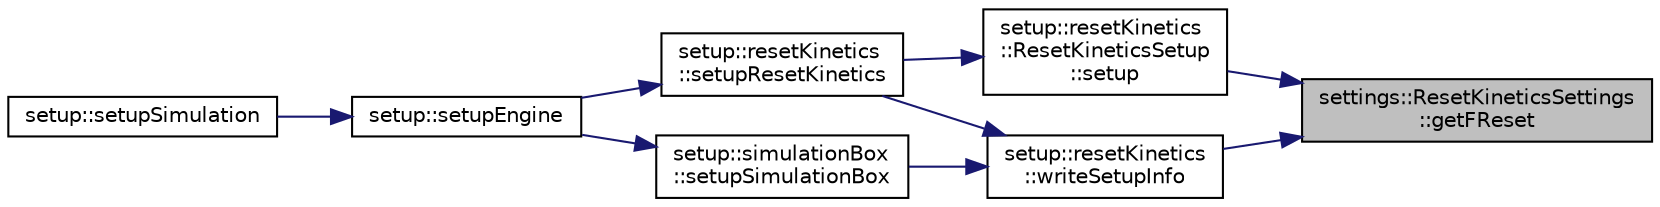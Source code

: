 digraph "settings::ResetKineticsSettings::getFReset"
{
 // LATEX_PDF_SIZE
  edge [fontname="Helvetica",fontsize="10",labelfontname="Helvetica",labelfontsize="10"];
  node [fontname="Helvetica",fontsize="10",shape=record];
  rankdir="RL";
  Node1 [label="settings::ResetKineticsSettings\l::getFReset",height=0.2,width=0.4,color="black", fillcolor="grey75", style="filled", fontcolor="black",tooltip=" "];
  Node1 -> Node2 [dir="back",color="midnightblue",fontsize="10",style="solid",fontname="Helvetica"];
  Node2 [label="setup::resetKinetics\l::ResetKineticsSetup\l::setup",height=0.2,width=0.4,color="black", fillcolor="white", style="filled",URL="$classsetup_1_1resetKinetics_1_1ResetKineticsSetup.html#a3bb562a70f4fef68374a6c51a79f74fc",tooltip="setup nscale, fscale, nreset, freset"];
  Node2 -> Node3 [dir="back",color="midnightblue",fontsize="10",style="solid",fontname="Helvetica"];
  Node3 [label="setup::resetKinetics\l::setupResetKinetics",height=0.2,width=0.4,color="black", fillcolor="white", style="filled",URL="$namespacesetup_1_1resetKinetics.html#a4e37ce7b1a0c895f78daf6d344aa6175",tooltip="constructs a new Reset Kinetics Setup:: Reset Kinetics Setup object and calls setup"];
  Node3 -> Node4 [dir="back",color="midnightblue",fontsize="10",style="solid",fontname="Helvetica"];
  Node4 [label="setup::setupEngine",height=0.2,width=0.4,color="black", fillcolor="white", style="filled",URL="$namespacesetup.html#aa83171046bbca205b3db6e0cd2dbc4e1",tooltip="setup the engine"];
  Node4 -> Node5 [dir="back",color="midnightblue",fontsize="10",style="solid",fontname="Helvetica"];
  Node5 [label="setup::setupSimulation",height=0.2,width=0.4,color="black", fillcolor="white", style="filled",URL="$namespacesetup.html#a1c000cdfa46aed7d8018017635915ae1",tooltip="setup the engine"];
  Node1 -> Node6 [dir="back",color="midnightblue",fontsize="10",style="solid",fontname="Helvetica"];
  Node6 [label="setup::resetKinetics\l::writeSetupInfo",height=0.2,width=0.4,color="black", fillcolor="white", style="filled",URL="$namespacesetup_1_1resetKinetics.html#ad817bb5569a72b211644ccd7ec391131",tooltip="writes setup info to log file"];
  Node6 -> Node3 [dir="back",color="midnightblue",fontsize="10",style="solid",fontname="Helvetica"];
  Node6 -> Node7 [dir="back",color="midnightblue",fontsize="10",style="solid",fontname="Helvetica"];
  Node7 [label="setup::simulationBox\l::setupSimulationBox",height=0.2,width=0.4,color="black", fillcolor="white", style="filled",URL="$namespacesetup_1_1simulationBox.html#a2cb3fb489992e090325f4af5c42917c2",tooltip="wrapper to create SetupSimulationBox object and call setup"];
  Node7 -> Node4 [dir="back",color="midnightblue",fontsize="10",style="solid",fontname="Helvetica"];
}
